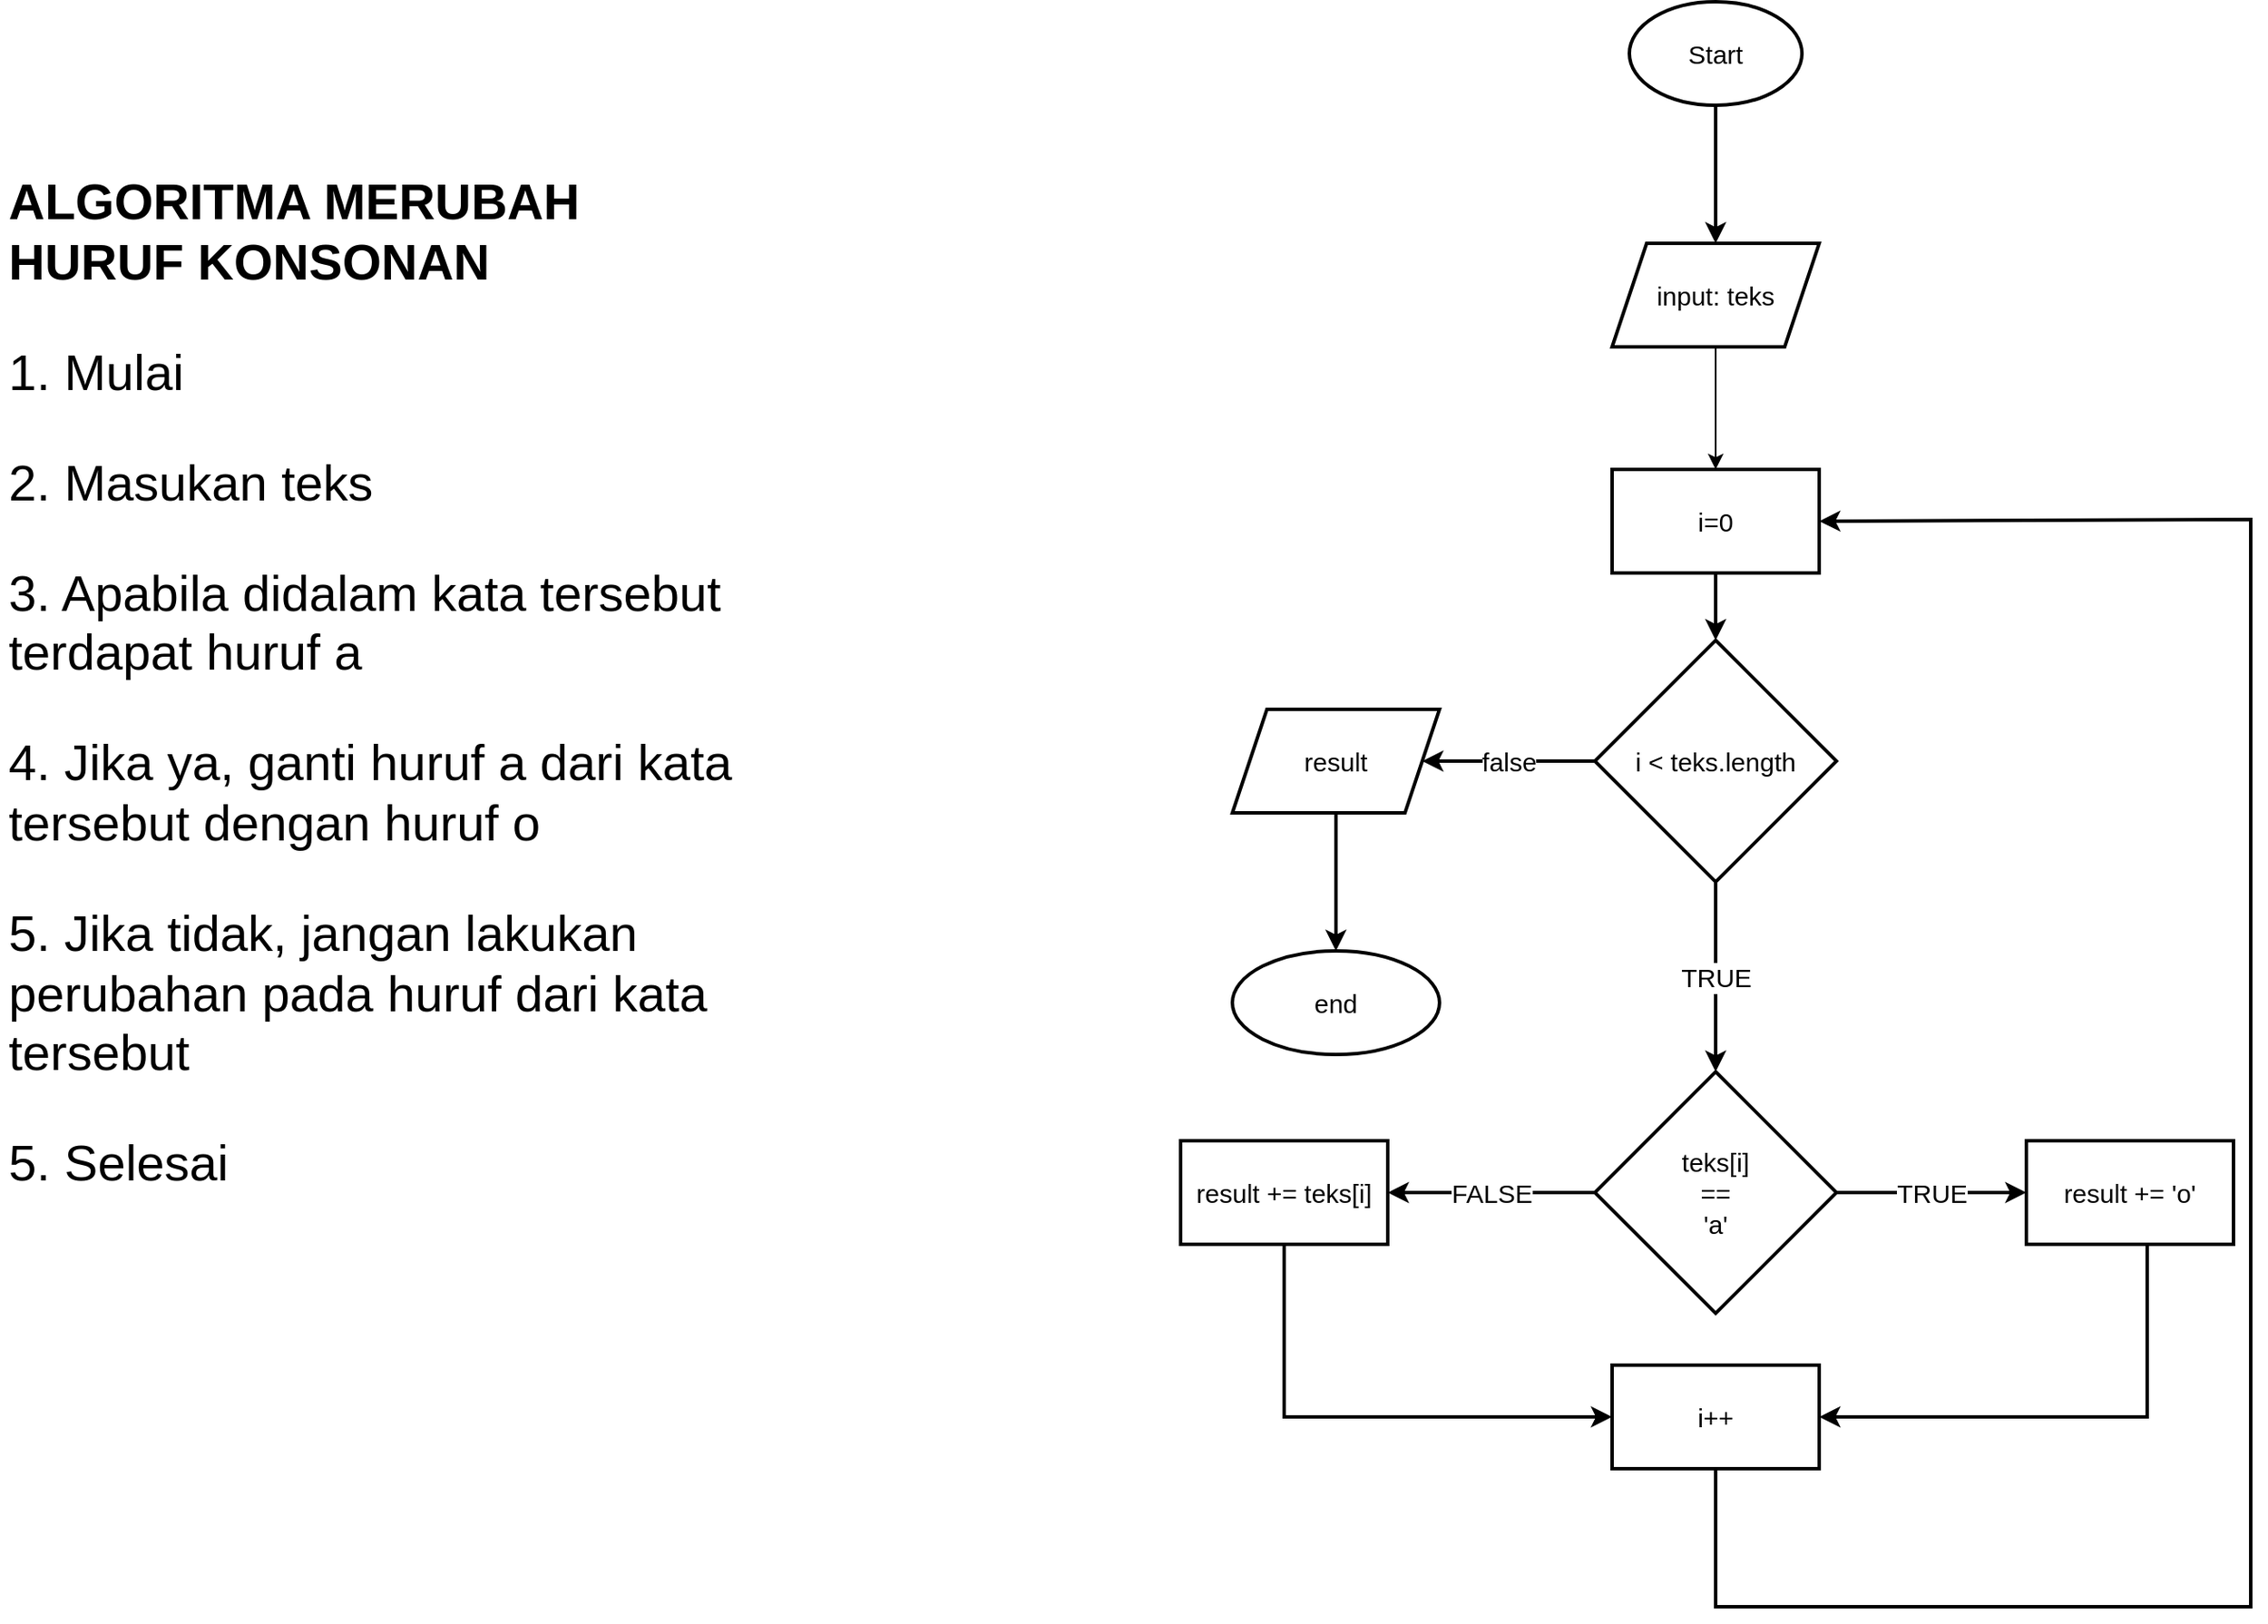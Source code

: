 <mxfile version="20.5.3" type="device"><diagram id="C5RBs43oDa-KdzZeNtuy" name="Page-1"><mxGraphModel dx="2162" dy="757" grid="1" gridSize="10" guides="1" tooltips="1" connect="1" arrows="1" fold="1" page="1" pageScale="1" pageWidth="827" pageHeight="1169" math="0" shadow="0"><root><mxCell id="WIyWlLk6GJQsqaUBKTNV-0"/><mxCell id="WIyWlLk6GJQsqaUBKTNV-1" parent="WIyWlLk6GJQsqaUBKTNV-0"/><mxCell id="mI5PP6EpCTkrWxVZ7pTK-0" value="&lt;h1 style=&quot;font-size: 29px;&quot;&gt;&lt;font style=&quot;font-size: 29px;&quot;&gt;ALGORITMA MERUBAH HURUF KONSONAN&lt;/font&gt;&lt;/h1&gt;&lt;p style=&quot;font-size: 29px;&quot;&gt;&lt;font style=&quot;font-size: 29px;&quot;&gt;1. Mulai&lt;/font&gt;&lt;/p&gt;&lt;p style=&quot;font-size: 29px;&quot;&gt;&lt;font style=&quot;font-size: 29px;&quot;&gt;2. Masukan teks&lt;/font&gt;&lt;/p&gt;&lt;p style=&quot;font-size: 29px;&quot;&gt;&lt;font style=&quot;font-size: 29px;&quot;&gt;3. Apabila didalam kata tersebut terdapat huruf a&lt;/font&gt;&lt;/p&gt;&lt;p style=&quot;font-size: 29px;&quot;&gt;&lt;font style=&quot;font-size: 29px;&quot;&gt;4. Jika ya, ganti huruf a dari kata tersebut dengan huruf o&lt;/font&gt;&lt;/p&gt;&lt;p style=&quot;font-size: 29px;&quot;&gt;&lt;font style=&quot;font-size: 29px;&quot;&gt;5. Jika tidak, jangan lakukan perubahan pada huruf dari kata tersebut&lt;/font&gt;&lt;/p&gt;&lt;p style=&quot;font-size: 29px;&quot;&gt;&lt;font style=&quot;font-size: 29px;&quot;&gt;5. Selesai&lt;/font&gt;&lt;/p&gt;" style="text;html=1;strokeColor=none;fillColor=none;spacing=5;spacingTop=-20;whiteSpace=wrap;overflow=hidden;rounded=0;" parent="WIyWlLk6GJQsqaUBKTNV-1" vertex="1"><mxGeometry x="-580" y="120" width="427.5" height="620" as="geometry"/></mxCell><mxCell id="mI5PP6EpCTkrWxVZ7pTK-1" value="" style="group" parent="WIyWlLk6GJQsqaUBKTNV-1" vertex="1" connectable="0"><mxGeometry x="104" y="30" width="620" height="930" as="geometry"/></mxCell><mxCell id="UPKNZFsaDmD6lfa7joEn-0" value="Start" style="strokeWidth=2;html=1;shape=mxgraph.flowchart.start_1;whiteSpace=wrap;fontSize=15;" parent="mI5PP6EpCTkrWxVZ7pTK-1" vertex="1"><mxGeometry x="260" width="100" height="60" as="geometry"/></mxCell><mxCell id="UPKNZFsaDmD6lfa7joEn-1" value="input: teks" style="shape=parallelogram;perimeter=parallelogramPerimeter;whiteSpace=wrap;html=1;fixedSize=1;strokeWidth=2;fontSize=15;" parent="mI5PP6EpCTkrWxVZ7pTK-1" vertex="1"><mxGeometry x="250" y="140" width="120" height="60" as="geometry"/></mxCell><mxCell id="UPKNZFsaDmD6lfa7joEn-2" value="" style="edgeStyle=orthogonalEdgeStyle;rounded=0;orthogonalLoop=1;jettySize=auto;html=1;strokeWidth=2;fontSize=15;" parent="mI5PP6EpCTkrWxVZ7pTK-1" source="UPKNZFsaDmD6lfa7joEn-0" target="UPKNZFsaDmD6lfa7joEn-1" edge="1"><mxGeometry relative="1" as="geometry"/></mxCell><mxCell id="UPKNZFsaDmD6lfa7joEn-9" value="i=0" style="whiteSpace=wrap;html=1;fontSize=15;strokeWidth=2;" parent="mI5PP6EpCTkrWxVZ7pTK-1" vertex="1"><mxGeometry x="250" y="271" width="120" height="60" as="geometry"/></mxCell><mxCell id="8gcg3rs3m0og1CqLpuB1-0" value="" style="edgeStyle=orthogonalEdgeStyle;rounded=0;orthogonalLoop=1;jettySize=auto;html=1;" parent="mI5PP6EpCTkrWxVZ7pTK-1" source="UPKNZFsaDmD6lfa7joEn-1" target="UPKNZFsaDmD6lfa7joEn-9" edge="1"><mxGeometry relative="1" as="geometry"/></mxCell><mxCell id="UPKNZFsaDmD6lfa7joEn-11" value="i &amp;lt; teks.length" style="rhombus;whiteSpace=wrap;html=1;fontSize=15;strokeWidth=2;" parent="mI5PP6EpCTkrWxVZ7pTK-1" vertex="1"><mxGeometry x="240" y="370" width="140" height="140" as="geometry"/></mxCell><mxCell id="UPKNZFsaDmD6lfa7joEn-12" value="" style="edgeStyle=orthogonalEdgeStyle;rounded=0;orthogonalLoop=1;jettySize=auto;html=1;strokeWidth=2;fontSize=15;" parent="mI5PP6EpCTkrWxVZ7pTK-1" source="UPKNZFsaDmD6lfa7joEn-9" target="UPKNZFsaDmD6lfa7joEn-11" edge="1"><mxGeometry relative="1" as="geometry"/></mxCell><mxCell id="UPKNZFsaDmD6lfa7joEn-13" value="result" style="shape=parallelogram;perimeter=parallelogramPerimeter;whiteSpace=wrap;html=1;fixedSize=1;fontSize=15;strokeWidth=2;" parent="mI5PP6EpCTkrWxVZ7pTK-1" vertex="1"><mxGeometry x="30" y="410" width="120" height="60" as="geometry"/></mxCell><mxCell id="UPKNZFsaDmD6lfa7joEn-14" value="false" style="edgeStyle=orthogonalEdgeStyle;rounded=0;orthogonalLoop=1;jettySize=auto;html=1;strokeWidth=2;fontSize=15;" parent="mI5PP6EpCTkrWxVZ7pTK-1" source="UPKNZFsaDmD6lfa7joEn-11" target="UPKNZFsaDmD6lfa7joEn-13" edge="1"><mxGeometry relative="1" as="geometry"/></mxCell><mxCell id="UPKNZFsaDmD6lfa7joEn-17" value="end" style="ellipse;whiteSpace=wrap;html=1;fontSize=15;strokeWidth=2;" parent="mI5PP6EpCTkrWxVZ7pTK-1" vertex="1"><mxGeometry x="30" y="550" width="120" height="60" as="geometry"/></mxCell><mxCell id="UPKNZFsaDmD6lfa7joEn-18" value="" style="edgeStyle=orthogonalEdgeStyle;rounded=0;orthogonalLoop=1;jettySize=auto;html=1;strokeWidth=2;fontSize=15;" parent="mI5PP6EpCTkrWxVZ7pTK-1" source="UPKNZFsaDmD6lfa7joEn-13" target="UPKNZFsaDmD6lfa7joEn-17" edge="1"><mxGeometry relative="1" as="geometry"/></mxCell><mxCell id="UPKNZFsaDmD6lfa7joEn-21" value="teks[i]&lt;br style=&quot;font-size: 15px;&quot;&gt;==&lt;br style=&quot;font-size: 15px;&quot;&gt;'a'" style="rhombus;whiteSpace=wrap;html=1;fontSize=15;strokeWidth=2;" parent="mI5PP6EpCTkrWxVZ7pTK-1" vertex="1"><mxGeometry x="240" y="620" width="140" height="140" as="geometry"/></mxCell><mxCell id="UPKNZFsaDmD6lfa7joEn-22" value="TRUE" style="edgeStyle=orthogonalEdgeStyle;rounded=0;orthogonalLoop=1;jettySize=auto;html=1;strokeWidth=2;fontSize=15;" parent="mI5PP6EpCTkrWxVZ7pTK-1" source="UPKNZFsaDmD6lfa7joEn-11" target="UPKNZFsaDmD6lfa7joEn-21" edge="1"><mxGeometry relative="1" as="geometry"/></mxCell><mxCell id="UPKNZFsaDmD6lfa7joEn-23" value="result += 'o'" style="whiteSpace=wrap;html=1;fontSize=15;strokeWidth=2;" parent="mI5PP6EpCTkrWxVZ7pTK-1" vertex="1"><mxGeometry x="490" y="660" width="120" height="60" as="geometry"/></mxCell><mxCell id="UPKNZFsaDmD6lfa7joEn-24" value="TRUE" style="edgeStyle=orthogonalEdgeStyle;rounded=0;orthogonalLoop=1;jettySize=auto;html=1;strokeWidth=2;fontSize=15;" parent="mI5PP6EpCTkrWxVZ7pTK-1" source="UPKNZFsaDmD6lfa7joEn-21" target="UPKNZFsaDmD6lfa7joEn-23" edge="1"><mxGeometry relative="1" as="geometry"/></mxCell><mxCell id="UPKNZFsaDmD6lfa7joEn-27" value="result += teks[i]" style="whiteSpace=wrap;html=1;fontSize=15;strokeWidth=2;" parent="mI5PP6EpCTkrWxVZ7pTK-1" vertex="1"><mxGeometry y="660" width="120" height="60" as="geometry"/></mxCell><mxCell id="UPKNZFsaDmD6lfa7joEn-28" value="FALSE" style="edgeStyle=orthogonalEdgeStyle;rounded=0;orthogonalLoop=1;jettySize=auto;html=1;strokeWidth=2;fontSize=15;" parent="mI5PP6EpCTkrWxVZ7pTK-1" source="UPKNZFsaDmD6lfa7joEn-21" target="UPKNZFsaDmD6lfa7joEn-27" edge="1"><mxGeometry relative="1" as="geometry"/></mxCell><mxCell id="UPKNZFsaDmD6lfa7joEn-31" value="i++" style="rounded=0;whiteSpace=wrap;html=1;strokeWidth=2;fontSize=15;" parent="mI5PP6EpCTkrWxVZ7pTK-1" vertex="1"><mxGeometry x="250" y="790" width="120" height="60" as="geometry"/></mxCell><mxCell id="UPKNZFsaDmD6lfa7joEn-33" value="" style="endArrow=classic;html=1;rounded=0;strokeWidth=2;fontSize=15;entryX=1;entryY=0.5;entryDx=0;entryDy=0;" parent="mI5PP6EpCTkrWxVZ7pTK-1" target="UPKNZFsaDmD6lfa7joEn-31" edge="1"><mxGeometry width="50" height="50" relative="1" as="geometry"><mxPoint x="560" y="720" as="sourcePoint"/><mxPoint x="430" y="820" as="targetPoint"/><Array as="points"><mxPoint x="560" y="820"/></Array></mxGeometry></mxCell><mxCell id="UPKNZFsaDmD6lfa7joEn-34" value="" style="endArrow=classic;html=1;rounded=0;strokeWidth=2;fontSize=15;entryX=0;entryY=0.5;entryDx=0;entryDy=0;" parent="mI5PP6EpCTkrWxVZ7pTK-1" target="UPKNZFsaDmD6lfa7joEn-31" edge="1"><mxGeometry width="50" height="50" relative="1" as="geometry"><mxPoint x="60" y="720" as="sourcePoint"/><mxPoint x="220" y="820" as="targetPoint"/><Array as="points"><mxPoint x="60" y="820"/></Array></mxGeometry></mxCell><mxCell id="UPKNZFsaDmD6lfa7joEn-35" value="" style="endArrow=classic;html=1;rounded=0;strokeWidth=2;fontSize=15;exitX=0.5;exitY=1;exitDx=0;exitDy=0;entryX=1;entryY=0.5;entryDx=0;entryDy=0;" parent="mI5PP6EpCTkrWxVZ7pTK-1" source="UPKNZFsaDmD6lfa7joEn-31" target="UPKNZFsaDmD6lfa7joEn-9" edge="1"><mxGeometry width="50" height="50" relative="1" as="geometry"><mxPoint x="320" y="690" as="sourcePoint"/><mxPoint x="390" y="340" as="targetPoint"/><Array as="points"><mxPoint x="310" y="930"/><mxPoint x="620" y="930"/><mxPoint x="620" y="300"/></Array></mxGeometry></mxCell></root></mxGraphModel></diagram></mxfile>